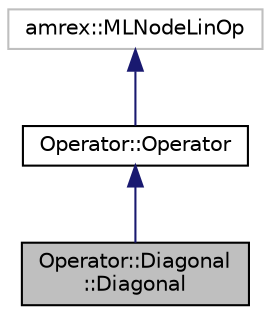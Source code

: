 digraph "Operator::Diagonal::Diagonal"
{
  edge [fontname="Helvetica",fontsize="10",labelfontname="Helvetica",labelfontsize="10"];
  node [fontname="Helvetica",fontsize="10",shape=record];
  Node1 [label="Operator::Diagonal\l::Diagonal",height=0.2,width=0.4,color="black", fillcolor="grey75", style="filled", fontcolor="black"];
  Node2 -> Node1 [dir="back",color="midnightblue",fontsize="10",style="solid",fontname="Helvetica"];
  Node2 [label="Operator::Operator",height=0.2,width=0.4,color="black", fillcolor="white", style="filled",URL="$classOperator_1_1Operator.html"];
  Node3 -> Node2 [dir="back",color="midnightblue",fontsize="10",style="solid",fontname="Helvetica"];
  Node3 [label="amrex::MLNodeLinOp",height=0.2,width=0.4,color="grey75", fillcolor="white", style="filled"];
}

